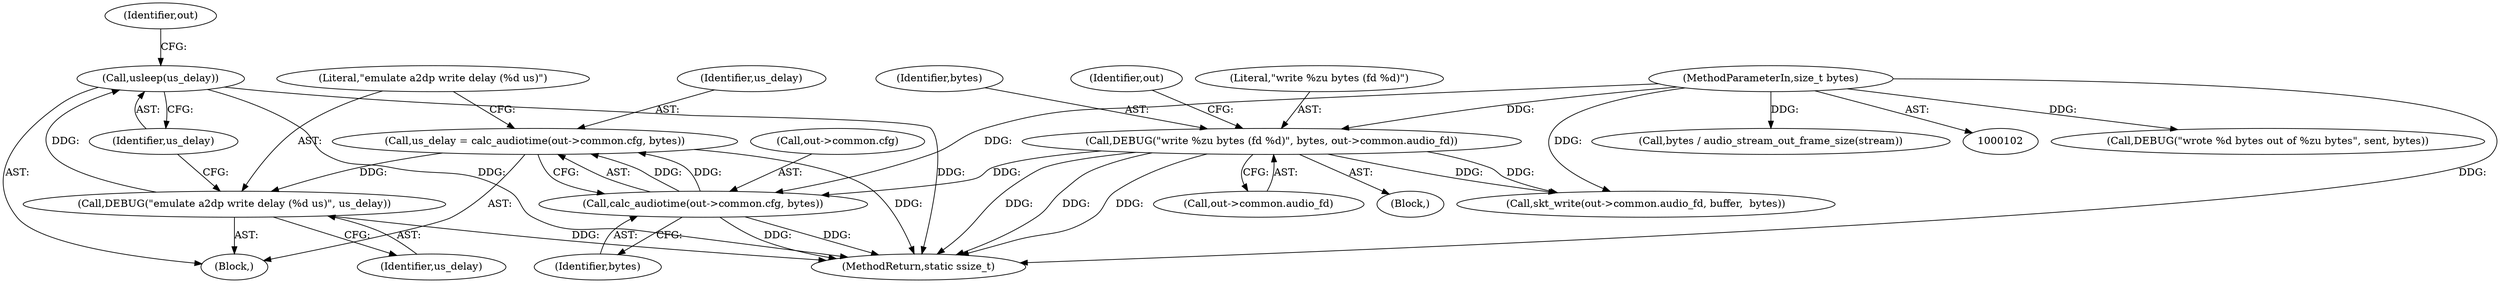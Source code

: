 digraph "1_Android_472271b153c5dc53c28beac55480a8d8434b2d5c_4@del" {
"1000189" [label="(Call,usleep(us_delay))"];
"1000186" [label="(Call,DEBUG(\"emulate a2dp write delay (%d us)\", us_delay))"];
"1000177" [label="(Call,us_delay = calc_audiotime(out->common.cfg, bytes))"];
"1000179" [label="(Call,calc_audiotime(out->common.cfg, bytes))"];
"1000114" [label="(Call,DEBUG(\"write %zu bytes (fd %d)\", bytes, out->common.audio_fd))"];
"1000105" [label="(MethodParameterIn,size_t bytes)"];
"1000187" [label="(Literal,\"emulate a2dp write delay (%d us)\")"];
"1000190" [label="(Identifier,us_delay)"];
"1000302" [label="(MethodReturn,static ssize_t)"];
"1000115" [label="(Literal,\"write %zu bytes (fd %d)\")"];
"1000296" [label="(Call,DEBUG(\"wrote %d bytes out of %zu bytes\", sent, bytes))"];
"1000106" [label="(Block,)"];
"1000189" [label="(Call,usleep(us_delay))"];
"1000175" [label="(Block,)"];
"1000114" [label="(Call,DEBUG(\"write %zu bytes (fd %d)\", bytes, out->common.audio_fd))"];
"1000195" [label="(Identifier,out)"];
"1000188" [label="(Identifier,us_delay)"];
"1000232" [label="(Call,skt_write(out->common.audio_fd, buffer,  bytes))"];
"1000116" [label="(Identifier,bytes)"];
"1000186" [label="(Call,DEBUG(\"emulate a2dp write delay (%d us)\", us_delay))"];
"1000180" [label="(Call,out->common.cfg)"];
"1000105" [label="(MethodParameterIn,size_t bytes)"];
"1000282" [label="(Call,bytes / audio_stream_out_frame_size(stream))"];
"1000126" [label="(Identifier,out)"];
"1000177" [label="(Call,us_delay = calc_audiotime(out->common.cfg, bytes))"];
"1000179" [label="(Call,calc_audiotime(out->common.cfg, bytes))"];
"1000185" [label="(Identifier,bytes)"];
"1000178" [label="(Identifier,us_delay)"];
"1000117" [label="(Call,out->common.audio_fd)"];
"1000189" -> "1000175"  [label="AST: "];
"1000189" -> "1000190"  [label="CFG: "];
"1000190" -> "1000189"  [label="AST: "];
"1000195" -> "1000189"  [label="CFG: "];
"1000189" -> "1000302"  [label="DDG: "];
"1000189" -> "1000302"  [label="DDG: "];
"1000186" -> "1000189"  [label="DDG: "];
"1000186" -> "1000175"  [label="AST: "];
"1000186" -> "1000188"  [label="CFG: "];
"1000187" -> "1000186"  [label="AST: "];
"1000188" -> "1000186"  [label="AST: "];
"1000190" -> "1000186"  [label="CFG: "];
"1000186" -> "1000302"  [label="DDG: "];
"1000177" -> "1000186"  [label="DDG: "];
"1000177" -> "1000175"  [label="AST: "];
"1000177" -> "1000179"  [label="CFG: "];
"1000178" -> "1000177"  [label="AST: "];
"1000179" -> "1000177"  [label="AST: "];
"1000187" -> "1000177"  [label="CFG: "];
"1000177" -> "1000302"  [label="DDG: "];
"1000179" -> "1000177"  [label="DDG: "];
"1000179" -> "1000177"  [label="DDG: "];
"1000179" -> "1000185"  [label="CFG: "];
"1000180" -> "1000179"  [label="AST: "];
"1000185" -> "1000179"  [label="AST: "];
"1000179" -> "1000302"  [label="DDG: "];
"1000179" -> "1000302"  [label="DDG: "];
"1000114" -> "1000179"  [label="DDG: "];
"1000105" -> "1000179"  [label="DDG: "];
"1000114" -> "1000106"  [label="AST: "];
"1000114" -> "1000117"  [label="CFG: "];
"1000115" -> "1000114"  [label="AST: "];
"1000116" -> "1000114"  [label="AST: "];
"1000117" -> "1000114"  [label="AST: "];
"1000126" -> "1000114"  [label="CFG: "];
"1000114" -> "1000302"  [label="DDG: "];
"1000114" -> "1000302"  [label="DDG: "];
"1000114" -> "1000302"  [label="DDG: "];
"1000105" -> "1000114"  [label="DDG: "];
"1000114" -> "1000232"  [label="DDG: "];
"1000114" -> "1000232"  [label="DDG: "];
"1000105" -> "1000102"  [label="AST: "];
"1000105" -> "1000302"  [label="DDG: "];
"1000105" -> "1000232"  [label="DDG: "];
"1000105" -> "1000282"  [label="DDG: "];
"1000105" -> "1000296"  [label="DDG: "];
}
